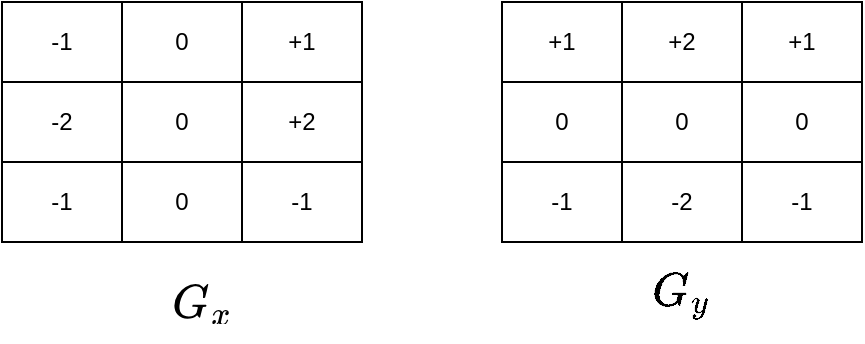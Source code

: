 <mxfile version="24.0.3" type="github">
  <diagram name="第 1 页" id="yJXn-GaPZdoLw1P5rwpF">
    <mxGraphModel dx="1050" dy="522" grid="1" gridSize="10" guides="1" tooltips="1" connect="1" arrows="1" fold="1" page="1" pageScale="1" pageWidth="827" pageHeight="1169" math="1" shadow="0">
      <root>
        <mxCell id="0" />
        <mxCell id="1" parent="0" />
        <mxCell id="l7oWYAKwwCDglA8YyX5U-29" value="" style="shape=table;startSize=0;container=1;collapsible=0;childLayout=tableLayout;" parent="1" vertex="1">
          <mxGeometry x="140" y="190" width="180" height="120" as="geometry" />
        </mxCell>
        <mxCell id="l7oWYAKwwCDglA8YyX5U-30" value="" style="shape=tableRow;horizontal=0;startSize=0;swimlaneHead=0;swimlaneBody=0;strokeColor=inherit;top=0;left=0;bottom=0;right=0;collapsible=0;dropTarget=0;fillColor=none;points=[[0,0.5],[1,0.5]];portConstraint=eastwest;" parent="l7oWYAKwwCDglA8YyX5U-29" vertex="1">
          <mxGeometry width="180" height="40" as="geometry" />
        </mxCell>
        <mxCell id="l7oWYAKwwCDglA8YyX5U-31" value="-1" style="shape=partialRectangle;html=1;whiteSpace=wrap;connectable=0;strokeColor=inherit;overflow=hidden;fillColor=none;top=0;left=0;bottom=0;right=0;pointerEvents=1;" parent="l7oWYAKwwCDglA8YyX5U-30" vertex="1">
          <mxGeometry width="60" height="40" as="geometry">
            <mxRectangle width="60" height="40" as="alternateBounds" />
          </mxGeometry>
        </mxCell>
        <mxCell id="l7oWYAKwwCDglA8YyX5U-32" value="0" style="shape=partialRectangle;html=1;whiteSpace=wrap;connectable=0;strokeColor=inherit;overflow=hidden;fillColor=none;top=0;left=0;bottom=0;right=0;pointerEvents=1;" parent="l7oWYAKwwCDglA8YyX5U-30" vertex="1">
          <mxGeometry x="60" width="60" height="40" as="geometry">
            <mxRectangle width="60" height="40" as="alternateBounds" />
          </mxGeometry>
        </mxCell>
        <mxCell id="l7oWYAKwwCDglA8YyX5U-33" value="+1" style="shape=partialRectangle;html=1;whiteSpace=wrap;connectable=0;strokeColor=inherit;overflow=hidden;fillColor=none;top=0;left=0;bottom=0;right=0;pointerEvents=1;" parent="l7oWYAKwwCDglA8YyX5U-30" vertex="1">
          <mxGeometry x="120" width="60" height="40" as="geometry">
            <mxRectangle width="60" height="40" as="alternateBounds" />
          </mxGeometry>
        </mxCell>
        <mxCell id="l7oWYAKwwCDglA8YyX5U-34" value="" style="shape=tableRow;horizontal=0;startSize=0;swimlaneHead=0;swimlaneBody=0;strokeColor=inherit;top=0;left=0;bottom=0;right=0;collapsible=0;dropTarget=0;fillColor=none;points=[[0,0.5],[1,0.5]];portConstraint=eastwest;" parent="l7oWYAKwwCDglA8YyX5U-29" vertex="1">
          <mxGeometry y="40" width="180" height="40" as="geometry" />
        </mxCell>
        <mxCell id="l7oWYAKwwCDglA8YyX5U-35" value="-2" style="shape=partialRectangle;html=1;whiteSpace=wrap;connectable=0;strokeColor=inherit;overflow=hidden;fillColor=none;top=0;left=0;bottom=0;right=0;pointerEvents=1;" parent="l7oWYAKwwCDglA8YyX5U-34" vertex="1">
          <mxGeometry width="60" height="40" as="geometry">
            <mxRectangle width="60" height="40" as="alternateBounds" />
          </mxGeometry>
        </mxCell>
        <mxCell id="l7oWYAKwwCDglA8YyX5U-36" value="0" style="shape=partialRectangle;html=1;whiteSpace=wrap;connectable=0;strokeColor=inherit;overflow=hidden;fillColor=none;top=0;left=0;bottom=0;right=0;pointerEvents=1;" parent="l7oWYAKwwCDglA8YyX5U-34" vertex="1">
          <mxGeometry x="60" width="60" height="40" as="geometry">
            <mxRectangle width="60" height="40" as="alternateBounds" />
          </mxGeometry>
        </mxCell>
        <mxCell id="l7oWYAKwwCDglA8YyX5U-37" value="+2" style="shape=partialRectangle;html=1;whiteSpace=wrap;connectable=0;strokeColor=inherit;overflow=hidden;fillColor=none;top=0;left=0;bottom=0;right=0;pointerEvents=1;" parent="l7oWYAKwwCDglA8YyX5U-34" vertex="1">
          <mxGeometry x="120" width="60" height="40" as="geometry">
            <mxRectangle width="60" height="40" as="alternateBounds" />
          </mxGeometry>
        </mxCell>
        <mxCell id="l7oWYAKwwCDglA8YyX5U-38" value="" style="shape=tableRow;horizontal=0;startSize=0;swimlaneHead=0;swimlaneBody=0;strokeColor=inherit;top=0;left=0;bottom=0;right=0;collapsible=0;dropTarget=0;fillColor=none;points=[[0,0.5],[1,0.5]];portConstraint=eastwest;" parent="l7oWYAKwwCDglA8YyX5U-29" vertex="1">
          <mxGeometry y="80" width="180" height="40" as="geometry" />
        </mxCell>
        <mxCell id="l7oWYAKwwCDglA8YyX5U-39" value="-1" style="shape=partialRectangle;html=1;whiteSpace=wrap;connectable=0;strokeColor=inherit;overflow=hidden;fillColor=none;top=0;left=0;bottom=0;right=0;pointerEvents=1;" parent="l7oWYAKwwCDglA8YyX5U-38" vertex="1">
          <mxGeometry width="60" height="40" as="geometry">
            <mxRectangle width="60" height="40" as="alternateBounds" />
          </mxGeometry>
        </mxCell>
        <mxCell id="l7oWYAKwwCDglA8YyX5U-40" value="0" style="shape=partialRectangle;html=1;whiteSpace=wrap;connectable=0;strokeColor=inherit;overflow=hidden;fillColor=none;top=0;left=0;bottom=0;right=0;pointerEvents=1;" parent="l7oWYAKwwCDglA8YyX5U-38" vertex="1">
          <mxGeometry x="60" width="60" height="40" as="geometry">
            <mxRectangle width="60" height="40" as="alternateBounds" />
          </mxGeometry>
        </mxCell>
        <mxCell id="l7oWYAKwwCDglA8YyX5U-41" value="-1" style="shape=partialRectangle;html=1;whiteSpace=wrap;connectable=0;strokeColor=inherit;overflow=hidden;fillColor=none;top=0;left=0;bottom=0;right=0;pointerEvents=1;" parent="l7oWYAKwwCDglA8YyX5U-38" vertex="1">
          <mxGeometry x="120" width="60" height="40" as="geometry">
            <mxRectangle width="60" height="40" as="alternateBounds" />
          </mxGeometry>
        </mxCell>
        <mxCell id="l7oWYAKwwCDglA8YyX5U-42" value="" style="shape=table;startSize=0;container=1;collapsible=0;childLayout=tableLayout;" parent="1" vertex="1">
          <mxGeometry x="390" y="190" width="180" height="120" as="geometry" />
        </mxCell>
        <mxCell id="l7oWYAKwwCDglA8YyX5U-43" value="" style="shape=tableRow;horizontal=0;startSize=0;swimlaneHead=0;swimlaneBody=0;strokeColor=inherit;top=0;left=0;bottom=0;right=0;collapsible=0;dropTarget=0;fillColor=none;points=[[0,0.5],[1,0.5]];portConstraint=eastwest;" parent="l7oWYAKwwCDglA8YyX5U-42" vertex="1">
          <mxGeometry width="180" height="40" as="geometry" />
        </mxCell>
        <mxCell id="l7oWYAKwwCDglA8YyX5U-44" value="+1" style="shape=partialRectangle;html=1;whiteSpace=wrap;connectable=0;strokeColor=inherit;overflow=hidden;fillColor=none;top=0;left=0;bottom=0;right=0;pointerEvents=1;" parent="l7oWYAKwwCDglA8YyX5U-43" vertex="1">
          <mxGeometry width="60" height="40" as="geometry">
            <mxRectangle width="60" height="40" as="alternateBounds" />
          </mxGeometry>
        </mxCell>
        <mxCell id="l7oWYAKwwCDglA8YyX5U-45" value="+2" style="shape=partialRectangle;html=1;whiteSpace=wrap;connectable=0;strokeColor=inherit;overflow=hidden;fillColor=none;top=0;left=0;bottom=0;right=0;pointerEvents=1;" parent="l7oWYAKwwCDglA8YyX5U-43" vertex="1">
          <mxGeometry x="60" width="60" height="40" as="geometry">
            <mxRectangle width="60" height="40" as="alternateBounds" />
          </mxGeometry>
        </mxCell>
        <mxCell id="l7oWYAKwwCDglA8YyX5U-46" value="+1" style="shape=partialRectangle;html=1;whiteSpace=wrap;connectable=0;strokeColor=inherit;overflow=hidden;fillColor=none;top=0;left=0;bottom=0;right=0;pointerEvents=1;" parent="l7oWYAKwwCDglA8YyX5U-43" vertex="1">
          <mxGeometry x="120" width="60" height="40" as="geometry">
            <mxRectangle width="60" height="40" as="alternateBounds" />
          </mxGeometry>
        </mxCell>
        <mxCell id="l7oWYAKwwCDglA8YyX5U-47" value="" style="shape=tableRow;horizontal=0;startSize=0;swimlaneHead=0;swimlaneBody=0;strokeColor=inherit;top=0;left=0;bottom=0;right=0;collapsible=0;dropTarget=0;fillColor=none;points=[[0,0.5],[1,0.5]];portConstraint=eastwest;" parent="l7oWYAKwwCDglA8YyX5U-42" vertex="1">
          <mxGeometry y="40" width="180" height="40" as="geometry" />
        </mxCell>
        <mxCell id="l7oWYAKwwCDglA8YyX5U-48" value="0" style="shape=partialRectangle;html=1;whiteSpace=wrap;connectable=0;strokeColor=inherit;overflow=hidden;fillColor=none;top=0;left=0;bottom=0;right=0;pointerEvents=1;" parent="l7oWYAKwwCDglA8YyX5U-47" vertex="1">
          <mxGeometry width="60" height="40" as="geometry">
            <mxRectangle width="60" height="40" as="alternateBounds" />
          </mxGeometry>
        </mxCell>
        <mxCell id="l7oWYAKwwCDglA8YyX5U-49" value="0" style="shape=partialRectangle;html=1;whiteSpace=wrap;connectable=0;strokeColor=inherit;overflow=hidden;fillColor=none;top=0;left=0;bottom=0;right=0;pointerEvents=1;" parent="l7oWYAKwwCDglA8YyX5U-47" vertex="1">
          <mxGeometry x="60" width="60" height="40" as="geometry">
            <mxRectangle width="60" height="40" as="alternateBounds" />
          </mxGeometry>
        </mxCell>
        <mxCell id="l7oWYAKwwCDglA8YyX5U-50" value="0" style="shape=partialRectangle;html=1;whiteSpace=wrap;connectable=0;strokeColor=inherit;overflow=hidden;fillColor=none;top=0;left=0;bottom=0;right=0;pointerEvents=1;" parent="l7oWYAKwwCDglA8YyX5U-47" vertex="1">
          <mxGeometry x="120" width="60" height="40" as="geometry">
            <mxRectangle width="60" height="40" as="alternateBounds" />
          </mxGeometry>
        </mxCell>
        <mxCell id="l7oWYAKwwCDglA8YyX5U-51" value="" style="shape=tableRow;horizontal=0;startSize=0;swimlaneHead=0;swimlaneBody=0;strokeColor=inherit;top=0;left=0;bottom=0;right=0;collapsible=0;dropTarget=0;fillColor=none;points=[[0,0.5],[1,0.5]];portConstraint=eastwest;" parent="l7oWYAKwwCDglA8YyX5U-42" vertex="1">
          <mxGeometry y="80" width="180" height="40" as="geometry" />
        </mxCell>
        <mxCell id="l7oWYAKwwCDglA8YyX5U-52" value="-1" style="shape=partialRectangle;html=1;whiteSpace=wrap;connectable=0;strokeColor=inherit;overflow=hidden;fillColor=none;top=0;left=0;bottom=0;right=0;pointerEvents=1;" parent="l7oWYAKwwCDglA8YyX5U-51" vertex="1">
          <mxGeometry width="60" height="40" as="geometry">
            <mxRectangle width="60" height="40" as="alternateBounds" />
          </mxGeometry>
        </mxCell>
        <mxCell id="l7oWYAKwwCDglA8YyX5U-53" value="-2" style="shape=partialRectangle;html=1;whiteSpace=wrap;connectable=0;strokeColor=inherit;overflow=hidden;fillColor=none;top=0;left=0;bottom=0;right=0;pointerEvents=1;" parent="l7oWYAKwwCDglA8YyX5U-51" vertex="1">
          <mxGeometry x="60" width="60" height="40" as="geometry">
            <mxRectangle width="60" height="40" as="alternateBounds" />
          </mxGeometry>
        </mxCell>
        <mxCell id="l7oWYAKwwCDglA8YyX5U-54" value="-1" style="shape=partialRectangle;html=1;whiteSpace=wrap;connectable=0;strokeColor=inherit;overflow=hidden;fillColor=none;top=0;left=0;bottom=0;right=0;pointerEvents=1;" parent="l7oWYAKwwCDglA8YyX5U-51" vertex="1">
          <mxGeometry x="120" width="60" height="40" as="geometry">
            <mxRectangle width="60" height="40" as="alternateBounds" />
          </mxGeometry>
        </mxCell>
        <mxCell id="l7oWYAKwwCDglA8YyX5U-55" value="&lt;svg style=&quot;vertical-align: -0.357ex; font-size: 20px;&quot; xmlns:xlink=&quot;http://www.w3.org/1999/xlink&quot; viewBox=&quot;0 -705 1273.5 862.8&quot; role=&quot;img&quot; height=&quot;1.952ex&quot; width=&quot;2.881ex&quot; xmlns=&quot;http://www.w3.org/2000/svg&quot;&gt;&lt;defs style=&quot;font-size: 20px;&quot;&gt;&lt;path d=&quot;M50 252Q50 367 117 473T286 641T490 704Q580 704 633 653Q642 643 648 636T656 626L657 623Q660 623 684 649Q691 655 699 663T715 679T725 690L740 705H746Q760 705 760 698Q760 694 728 561Q692 422 692 421Q690 416 687 415T669 413H653Q647 419 647 422Q647 423 648 429T650 449T651 481Q651 552 619 605T510 659Q492 659 471 656T418 643T357 615T294 567T236 496T189 394T158 260Q156 242 156 221Q156 173 170 136T206 79T256 45T308 28T353 24Q407 24 452 47T514 106Q517 114 529 161T541 214Q541 222 528 224T468 227H431Q425 233 425 235T427 254Q431 267 437 273H454Q494 271 594 271Q634 271 659 271T695 272T707 272Q721 272 721 263Q721 261 719 249Q714 230 709 228Q706 227 694 227Q674 227 653 224Q646 221 643 215T629 164Q620 131 614 108Q589 6 586 3Q584 1 581 1Q571 1 553 21T530 52Q530 53 528 52T522 47Q448 -22 322 -22Q201 -22 126 55T50 252Z&quot; id=&quot;MJX-1-TEX-I-1D43A&quot; style=&quot;font-size: 20px;&quot;&gt;&lt;/path&gt;&lt;path d=&quot;M52 289Q59 331 106 386T222 442Q257 442 286 424T329 379Q371 442 430 442Q467 442 494 420T522 361Q522 332 508 314T481 292T458 288Q439 288 427 299T415 328Q415 374 465 391Q454 404 425 404Q412 404 406 402Q368 386 350 336Q290 115 290 78Q290 50 306 38T341 26Q378 26 414 59T463 140Q466 150 469 151T485 153H489Q504 153 504 145Q504 144 502 134Q486 77 440 33T333 -11Q263 -11 227 52Q186 -10 133 -10H127Q78 -10 57 16T35 71Q35 103 54 123T99 143Q142 143 142 101Q142 81 130 66T107 46T94 41L91 40Q91 39 97 36T113 29T132 26Q168 26 194 71Q203 87 217 139T245 247T261 313Q266 340 266 352Q266 380 251 392T217 404Q177 404 142 372T93 290Q91 281 88 280T72 278H58Q52 284 52 289Z&quot; id=&quot;MJX-1-TEX-I-1D465&quot; style=&quot;font-size: 20px;&quot;&gt;&lt;/path&gt;&lt;/defs&gt;&lt;g transform=&quot;scale(1,-1)&quot; stroke-width=&quot;0&quot; fill=&quot;currentColor&quot; stroke=&quot;currentColor&quot; style=&quot;font-size: 20px;&quot;&gt;&lt;g data-mml-node=&quot;math&quot; style=&quot;font-size: 20px;&quot;&gt;&lt;g data-mml-node=&quot;msub&quot; style=&quot;font-size: 20px;&quot;&gt;&lt;g data-mjx-texclass=&quot;ORD&quot; data-mml-node=&quot;TeXAtom&quot; style=&quot;font-size: 20px;&quot;&gt;&lt;g data-mml-node=&quot;mi&quot; style=&quot;font-size: 20px;&quot;&gt;&lt;use xlink:href=&quot;#MJX-1-TEX-I-1D43A&quot; data-c=&quot;1D43A&quot; style=&quot;font-size: 20px;&quot;&gt;&lt;/use&gt;&lt;/g&gt;&lt;/g&gt;&lt;g transform=&quot;translate(819,-150) scale(0.707)&quot; data-mml-node=&quot;mi&quot; style=&quot;font-size: 20px;&quot;&gt;&lt;use xlink:href=&quot;#MJX-1-TEX-I-1D465&quot; data-c=&quot;1D465&quot; style=&quot;font-size: 20px;&quot;&gt;&lt;/use&gt;&lt;/g&gt;&lt;/g&gt;&lt;/g&gt;&lt;/g&gt;&lt;/svg&gt;" style="text;html=1;strokeColor=none;fillColor=none;align=center;verticalAlign=middle;whiteSpace=wrap;rounded=0;fontSize=20;" parent="1" vertex="1">
          <mxGeometry x="200" y="320" width="80" height="40" as="geometry" />
        </mxCell>
        <mxCell id="ZWHFa39JISbT51vVYmtO-2" value="&lt;font style=&quot;font-size: 20px;&quot;&gt;$$G_y$$&lt;/font&gt;" style="text;html=1;strokeColor=none;fillColor=none;align=center;verticalAlign=middle;whiteSpace=wrap;rounded=0;" vertex="1" parent="1">
          <mxGeometry x="450" y="320" width="60" height="30" as="geometry" />
        </mxCell>
      </root>
    </mxGraphModel>
  </diagram>
</mxfile>

